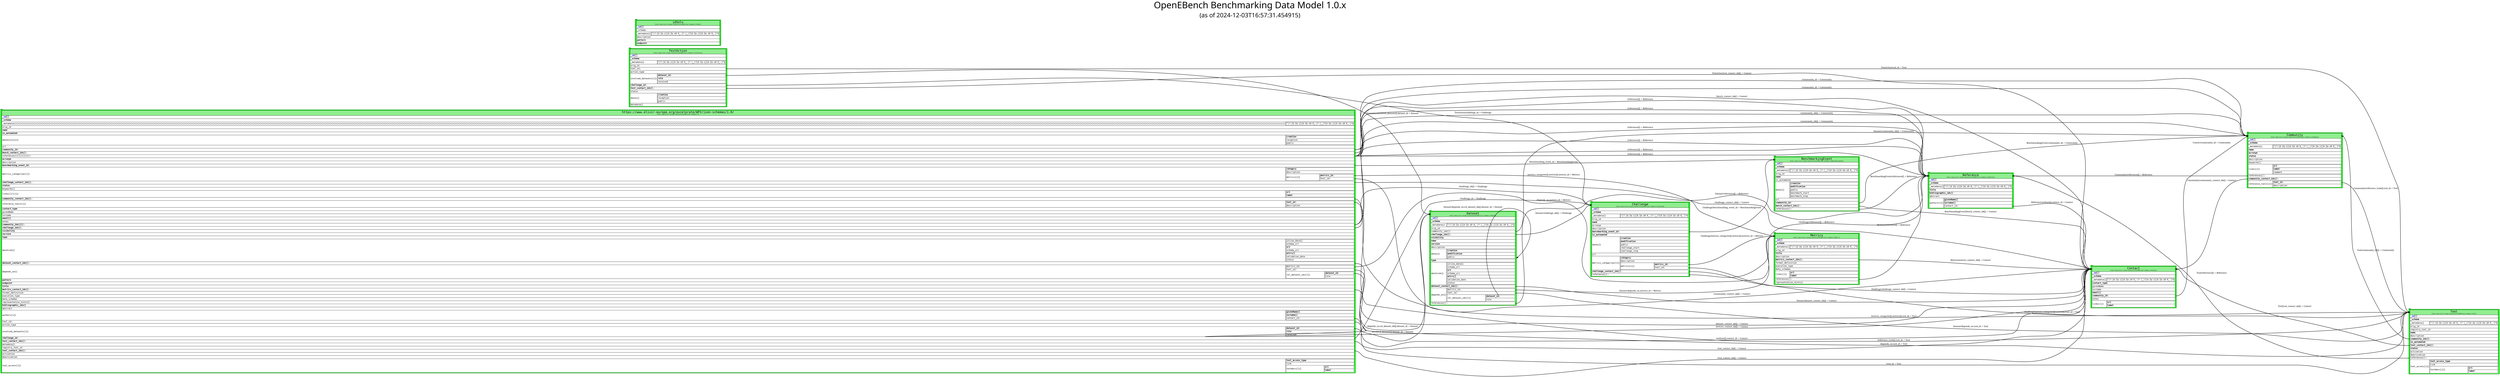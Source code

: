
digraph schemas {
	graph[ rankdir=LR, ranksep=2, fontsize=60, fontname="Sans-Serif", labelloc=t, label=< OpenEBench Benchmarking Data Model 1.0.x <br/> <font point-size="40">(as of 2024-12-03T16:57:31.454915)</font> >  ];
	node [shape=tab, style=filled, fillcolor="green"];
	edge [penwidth=2, fontname="Serif"];
	s0 [tooltip=<Bibliographic reference concept (ELIXIR-EXCELERATE WP2 Benchmarking schemas)> label=<

<FONT FACE="Monospace">
<TABLE BORDER="0" CELLBORDER="1" CELLSPACING="0" BGCOLOR="white">
	<TR>
		<TD COLSPAN="2" ALIGN="CENTER" PORT="schema" BGCOLOR="lightgreen"><FONT POINT-SIZE="20">Reference</FONT><BR/><FONT POINT-SIZE="8">https://www.elixir-europe.org/excelerate/WP2/json-schemas/1.0/Reference</FONT></TD>
	</TR>
	<TR>
		<TD ALIGN="LEFT" PORT="a6526f25fbdfbb2678bba3fbc087623f3edb7400" COLSPAN="2"><B><FONT COLOR="BLUE">_id</FONT></B>🔑</TD>

	</TR>
	<TR>
		<TD ALIGN="LEFT" PORT="897345305386c908195d73766146bf456c4afa73" COLSPAN="2"><B>_schema</B></TD>

	</TR>
	<TR>

		<TD ALIGN="LEFT" PORT="f9c3cd13a7594ae0b3e7c5f757c69c929cc7935d">_metadata{}</TD>
		<TD BORDER="0"><TABLE BORDER="0" CELLBORDER="1" CELLSPACING="0">
	<TR>
		<TD ALIGN="LEFT" PORT="3145037cf1c7a0f1e063153c1edcfff754bdd957" COLSPAN="2">^(?:[A-Za-z][A-Za-z0-9_-]*:|_)?[A-Za-z][A-Za-z0-9_-]*$</TD>
	</TR>
</TABLE></TD>

	</TR>
	<TR>
		<TD ALIGN="LEFT" PORT="3c6de1b7dd91465d437ef415f94f36afc1fbc8a8" COLSPAN="2"><B>title</B></TD>

	</TR>
	<TR>
		<TD ALIGN="LEFT" PORT="bc0e6cb7503293bbf803d489cf582132e8a9ddc3" COLSPAN="2"><B>bibliographic_ids[]</B></TD>

	</TR>
	<TR>
		<TD ALIGN="LEFT" PORT="ec3ec33367ae71405e35bd1b8b9135d59e173c1a" COLSPAN="2">abstract</TD>

	</TR>
	<TR>

		<TD ALIGN="LEFT" PORT="9ed5229656b1a6f69aa66ee2f158ee85f18884e3">authors[]{}</TD>
		<TD BORDER="0"><TABLE BORDER="0" CELLBORDER="1" CELLSPACING="0">
	<TR>
		<TD ALIGN="LEFT" PORT="410af507bcaa37336cebb3d6471574f204041420" COLSPAN="2"><B>givenName[]</B></TD>

	</TR>
	<TR>
		<TD ALIGN="LEFT" PORT="0ce93177060ab21b8a97bd23434271d02b577a2a" COLSPAN="2"><B>surname[]</B></TD>

	</TR>
	<TR>
		<TD ALIGN="LEFT" PORT="9635a50c62ca20e8728abc4160594dbd11298586" COLSPAN="2"><I>contact_id</I>⎇</TD>
	</TR>
</TABLE></TD>
	</TR>
</TABLE></FONT>
>];
	s1 [tooltip=<Dataset concept (ELIXIR-EXCELERATE WP2 Benchmarking schemas)> label=<

<FONT FACE="Monospace">
<TABLE BORDER="0" CELLBORDER="1" CELLSPACING="0" BGCOLOR="white">
	<TR>
		<TD COLSPAN="2" ALIGN="CENTER" PORT="schema" BGCOLOR="lightgreen"><FONT POINT-SIZE="20">Dataset</FONT><BR/><FONT POINT-SIZE="8">https://www.elixir-europe.org/excelerate/WP2/json-schemas/1.0/Dataset</FONT></TD>
	</TR>
	<TR>
		<TD ALIGN="LEFT" PORT="a6526f25fbdfbb2678bba3fbc087623f3edb7400" COLSPAN="2"><B><FONT COLOR="BLUE">_id</FONT></B>🔑</TD>

	</TR>
	<TR>
		<TD ALIGN="LEFT" PORT="897345305386c908195d73766146bf456c4afa73" COLSPAN="2"><B>_schema</B></TD>

	</TR>
	<TR>

		<TD ALIGN="LEFT" PORT="f9c3cd13a7594ae0b3e7c5f757c69c929cc7935d">_metadata{}</TD>
		<TD BORDER="0"><TABLE BORDER="0" CELLBORDER="1" CELLSPACING="0">
	<TR>
		<TD ALIGN="LEFT" PORT="3145037cf1c7a0f1e063153c1edcfff754bdd957" COLSPAN="2">^(?:[A-Za-z][A-Za-z0-9_-]*:|_)?[A-Za-z][A-Za-z0-9_-]*$</TD>
	</TR>
</TABLE></TD>

	</TR>
	<TR>
		<TD ALIGN="LEFT" PORT="30441c468f1d2488efd5ee127d43ef666d4d9bb0" COLSPAN="2">orig_id</TD>

	</TR>
	<TR>
		<TD ALIGN="LEFT" PORT="a000d7838c58386e5ce0aa9bd1ed6e31945af038" COLSPAN="2"><I>community_ids[]</I>⎇</TD>

	</TR>
	<TR>
		<TD ALIGN="LEFT" PORT="c71e19113ad60db1f60739e65eb2e50b33abbace" COLSPAN="2"><B><I>challenge_ids[]</I></B>⎇</TD>

	</TR>
	<TR>
		<TD ALIGN="LEFT" PORT="70ef4adb6243a8757f5ac77a5cae9a726f406b98" COLSPAN="2"><B>visibility</B></TD>

	</TR>
	<TR>
		<TD ALIGN="LEFT" PORT="6ae999552a0d2dca14d62e2bc8b764d377b1dd6c" COLSPAN="2"><B>name</B></TD>

	</TR>
	<TR>
		<TD ALIGN="LEFT" PORT="c692273deb2772da307ffe37041fef77bf4baa97" COLSPAN="2"><B>version</B></TD>

	</TR>
	<TR>
		<TD ALIGN="LEFT" PORT="cb329146a0dd0d566b0628744d67936558741ffa" COLSPAN="2">description</TD>

	</TR>
	<TR>

		<TD ALIGN="LEFT" PORT="c09a2565eb3e551d0b33b3f5111b7fd0b90263f4">dates{}</TD>
		<TD BORDER="0"><TABLE BORDER="0" CELLBORDER="1" CELLSPACING="0">
	<TR>
		<TD ALIGN="LEFT" PORT="9b2aac80fdd03e80812740a9017e10253aee4315" COLSPAN="2"><B>creation</B></TD>

	</TR>
	<TR>
		<TD ALIGN="LEFT" PORT="a273fcca90b9effb5bf6a680e3cc8fdd024e5b14" COLSPAN="2"><B>modification</B></TD>

	</TR>
	<TR>
		<TD ALIGN="LEFT" PORT="bf8ff3c4a7e587f7ff90b6421810365bf58a078f" COLSPAN="2">public</TD>
	</TR>
</TABLE></TD>

	</TR>
	<TR>
		<TD ALIGN="LEFT" PORT="d0a3e7f81a9885e99049d1cae0336d269d5e47a9" COLSPAN="2"><B>type</B></TD>

	</TR>
	<TR>

		<TD ALIGN="LEFT" PORT="2cb44ee1a4b3493ed71ae3b58f9e62d3c5c3cea6">datalink{}</TD>
		<TD BORDER="0"><TABLE BORDER="0" CELLBORDER="1" CELLSPACING="0">
	<TR>
		<TD ALIGN="LEFT" PORT="17d8fa01fd707251aa77a84c0e79193ff3fc48a8" COLSPAN="2">inline_data{}</TD>

	</TR>
	<TR>
		<TD ALIGN="LEFT" PORT="454d68ea19acc5bff74dd59d1b8a65cdf177bb0b" COLSPAN="2">schema_url</TD>

	</TR>
	<TR>
		<TD ALIGN="LEFT" PORT="d17799ce381bd89a46bd88c246e2b01bc386e117" COLSPAN="2"><B>uri</B></TD>

	</TR>
	<TR>
		<TD ALIGN="LEFT" PORT="f68906a67f9d91e0b94a9ccf62a3910c86bbf983" COLSPAN="2">schema_uri</TD>

	</TR>
	<TR>
		<TD ALIGN="LEFT" PORT="3dc0d86d737cc3d5e9c73927c66cac37749c8d6d" COLSPAN="2"><B>attrs[]</B></TD>

	</TR>
	<TR>
		<TD ALIGN="LEFT" PORT="a9ab224c9b1041ee051ef28913a91f237c495de1" COLSPAN="2">validation_date</TD>

	</TR>
	<TR>
		<TD ALIGN="LEFT" PORT="26e3506186b82989b3b2ff962d47671b045c0694" COLSPAN="2">status</TD>
	</TR>
</TABLE></TD>

	</TR>
	<TR>
		<TD ALIGN="LEFT" PORT="8b432edbbabc899fd0876bd36b7a73e9ec64a259" COLSPAN="2"><B><I>dataset_contact_ids[]</I></B>⎇</TD>

	</TR>
	<TR>

		<TD ALIGN="LEFT" PORT="0cb4f09a238f2a12115366c6de3f3a20d777cc6c">depends_on{}</TD>
		<TD BORDER="0"><TABLE BORDER="0" CELLBORDER="1" CELLSPACING="0">
	<TR>
		<TD ALIGN="LEFT" PORT="8a3e7ca7c2ed848734f80584b6ee62dc2b2bea55" COLSPAN="2"><I>metrics_id</I>⎇</TD>

	</TR>
	<TR>
		<TD ALIGN="LEFT" PORT="17e6cf4775729bf7dc0194921b0bb931400b2b28" COLSPAN="2"><I>tool_id</I>⎇</TD>

	</TR>
	<TR>

		<TD ALIGN="LEFT" PORT="4c0bb05a2c9a75e6e9c6cfe50118b7dc266a042c">rel_dataset_ids[]{}</TD>
		<TD BORDER="0"><TABLE BORDER="0" CELLBORDER="1" CELLSPACING="0">
	<TR>
		<TD ALIGN="LEFT" PORT="6cf5d36b3e1d9f63cfb89f7f2e63933d27ffbc21" COLSPAN="2"><B><I>dataset_id</I></B>⎇</TD>

	</TR>
	<TR>
		<TD ALIGN="LEFT" PORT="f259d888cf0cd2cae7d180777354c6e0399ae25b" COLSPAN="2">role</TD>
	</TR>
</TABLE></TD>
	</TR>
</TABLE></TD>

	</TR>
	<TR>
		<TD ALIGN="LEFT" PORT="c39a15eca335bf7d46851d0191f072729b2dc3ba" COLSPAN="2"><I>references[]</I>⎇</TD>
	</TR>
</TABLE></FONT>
>];
	s2 [tooltip=<Metrics concept (ELIXIR-EXCELERATE WP2 Benchmarking schemas)> label=<

<FONT FACE="Monospace">
<TABLE BORDER="0" CELLBORDER="1" CELLSPACING="0" BGCOLOR="white">
	<TR>
		<TD COLSPAN="2" ALIGN="CENTER" PORT="schema" BGCOLOR="lightgreen"><FONT POINT-SIZE="20">Metrics</FONT><BR/><FONT POINT-SIZE="8">https://www.elixir-europe.org/excelerate/WP2/json-schemas/1.0/Metrics</FONT></TD>
	</TR>
	<TR>
		<TD ALIGN="LEFT" PORT="a6526f25fbdfbb2678bba3fbc087623f3edb7400" COLSPAN="2"><B><FONT COLOR="BLUE">_id</FONT></B>🔑</TD>

	</TR>
	<TR>
		<TD ALIGN="LEFT" PORT="897345305386c908195d73766146bf456c4afa73" COLSPAN="2"><B>_schema</B></TD>

	</TR>
	<TR>

		<TD ALIGN="LEFT" PORT="f9c3cd13a7594ae0b3e7c5f757c69c929cc7935d">_metadata{}</TD>
		<TD BORDER="0"><TABLE BORDER="0" CELLBORDER="1" CELLSPACING="0">
	<TR>
		<TD ALIGN="LEFT" PORT="3145037cf1c7a0f1e063153c1edcfff754bdd957" COLSPAN="2">^(?:[A-Za-z][A-Za-z0-9_-]*:|_)?[A-Za-z][A-Za-z0-9_-]*$</TD>
	</TR>
</TABLE></TD>

	</TR>
	<TR>
		<TD ALIGN="LEFT" PORT="30441c468f1d2488efd5ee127d43ef666d4d9bb0" COLSPAN="2">orig_id</TD>

	</TR>
	<TR>
		<TD ALIGN="LEFT" PORT="3c6de1b7dd91465d437ef415f94f36afc1fbc8a8" COLSPAN="2"><B>title</B></TD>

	</TR>
	<TR>
		<TD ALIGN="LEFT" PORT="cb329146a0dd0d566b0628744d67936558741ffa" COLSPAN="2">description</TD>

	</TR>
	<TR>
		<TD ALIGN="LEFT" PORT="fdc4dabd062fc123464af2b8a1cb25aef1b341e2" COLSPAN="2"><B><I>metrics_contact_ids[]</I></B>⎇</TD>

	</TR>
	<TR>
		<TD ALIGN="LEFT" PORT="14bcc98c6a93ea880229b6c152855b8054de2301" COLSPAN="2">formal_definition</TD>

	</TR>
	<TR>
		<TD ALIGN="LEFT" PORT="9b2f75435ad18ec644b766411951bce8a734ee00" COLSPAN="2">execution_type</TD>

	</TR>
	<TR>
		<TD ALIGN="LEFT" PORT="5ee99406c06fcf0cadcf08c327a34be6cc24e53b" COLSPAN="2">data_schemas</TD>

	</TR>
	<TR>

		<TD ALIGN="LEFT" PORT="76e907d22e6b4cd156a7680ff8dc2c10ed546ec0">links[]{}</TD>
		<TD BORDER="0"><TABLE BORDER="0" CELLBORDER="1" CELLSPACING="0">
	<TR>
		<TD ALIGN="LEFT" PORT="14a00c6ca3af63c1956875e601d78b382b865b4b" COLSPAN="2"><B>uri</B></TD>

	</TR>
	<TR>
		<TD ALIGN="LEFT" PORT="28a92bc708df9017bf774eeafecf6829f78e0509" COLSPAN="2"><B>label</B></TD>
	</TR>
</TABLE></TD>

	</TR>
	<TR>
		<TD ALIGN="LEFT" PORT="c39a15eca335bf7d46851d0191f072729b2dc3ba" COLSPAN="2"><I>references[]</I>⎇</TD>

	</TR>
	<TR>
		<TD ALIGN="LEFT" PORT="55d1bf45c8de9ee16f3a3199935c017c6781f420" COLSPAN="2">representation_hints{}</TD>
	</TR>
</TABLE></FONT>
>];
	s3 [tooltip=<Test Action concept (ELIXIR-EXCELERATE WP2 Benchmarking schemas)> label=<

<FONT FACE="Monospace">
<TABLE BORDER="0" CELLBORDER="1" CELLSPACING="0" BGCOLOR="white">
	<TR>
		<TD COLSPAN="2" ALIGN="CENTER" PORT="schema" BGCOLOR="lightgreen"><FONT POINT-SIZE="20">TestAction</FONT><BR/><FONT POINT-SIZE="8">https://www.elixir-europe.org/excelerate/WP2/json-schemas/1.0/TestAction</FONT></TD>
	</TR>
	<TR>
		<TD ALIGN="LEFT" PORT="a6526f25fbdfbb2678bba3fbc087623f3edb7400" COLSPAN="2"><B><FONT COLOR="BLUE">_id</FONT></B>🔑</TD>

	</TR>
	<TR>
		<TD ALIGN="LEFT" PORT="897345305386c908195d73766146bf456c4afa73" COLSPAN="2"><B>_schema</B></TD>

	</TR>
	<TR>

		<TD ALIGN="LEFT" PORT="f9c3cd13a7594ae0b3e7c5f757c69c929cc7935d">_metadata{}</TD>
		<TD BORDER="0"><TABLE BORDER="0" CELLBORDER="1" CELLSPACING="0">
	<TR>
		<TD ALIGN="LEFT" PORT="3145037cf1c7a0f1e063153c1edcfff754bdd957" COLSPAN="2">^(?:[A-Za-z][A-Za-z0-9_-]*:|_)?[A-Za-z][A-Za-z0-9_-]*$</TD>
	</TR>
</TABLE></TD>

	</TR>
	<TR>
		<TD ALIGN="LEFT" PORT="30441c468f1d2488efd5ee127d43ef666d4d9bb0" COLSPAN="2">orig_id</TD>

	</TR>
	<TR>
		<TD ALIGN="LEFT" PORT="3bf5b1016a384916073184f99b79e30358e17b70" COLSPAN="2"><I>tool_id</I>⎇</TD>

	</TR>
	<TR>
		<TD ALIGN="LEFT" PORT="11db75ea5697b4c806aedc073928a98e8dff594c" COLSPAN="2">action_type</TD>

	</TR>
	<TR>

		<TD ALIGN="LEFT" PORT="40ae789c4550f9b85e680d7427d955c7b07a2640">involved_datasets[]{}</TD>
		<TD BORDER="0"><TABLE BORDER="0" CELLBORDER="1" CELLSPACING="0">
	<TR>
		<TD ALIGN="LEFT" PORT="f4efc1aa77f68666528083fa796defcaad240e80" COLSPAN="2"><B><I>dataset_id</I></B>⎇</TD>

	</TR>
	<TR>
		<TD ALIGN="LEFT" PORT="a99108dd53cbbd93ea1483bd71065daa763ad3f7" COLSPAN="2"><B>role</B></TD>

	</TR>
	<TR>
		<TD ALIGN="LEFT" PORT="857de86cfac68053cf270ccea1c444bf5a21ab25" COLSPAN="2">received</TD>
	</TR>
</TABLE></TD>

	</TR>
	<TR>
		<TD ALIGN="LEFT" PORT="5f31455ad09ea6a836a06871b7ac59e8ea30cacd" COLSPAN="2"><B><I>challenge_id</I></B>⎇</TD>

	</TR>
	<TR>
		<TD ALIGN="LEFT" PORT="d92969e34debec47c6d4cf68a9207a242e093722" COLSPAN="2"><B><I>test_contact_ids[]</I></B>⎇</TD>

	</TR>
	<TR>
		<TD ALIGN="LEFT" PORT="48a3661d846478fa991a825ebd10b78671444b5b" COLSPAN="2">status</TD>

	</TR>
	<TR>

		<TD ALIGN="LEFT" PORT="c09a2565eb3e551d0b33b3f5111b7fd0b90263f4">dates{}</TD>
		<TD BORDER="0"><TABLE BORDER="0" CELLBORDER="1" CELLSPACING="0">
	<TR>
		<TD ALIGN="LEFT" PORT="9b2aac80fdd03e80812740a9017e10253aee4315" COLSPAN="2"><B>creation</B></TD>

	</TR>
	<TR>
		<TD ALIGN="LEFT" PORT="c8b123804aae89106ea2b3cf07b4d60135ca74d3" COLSPAN="2">reception</TD>

	</TR>
	<TR>
		<TD ALIGN="LEFT" PORT="bf8ff3c4a7e587f7ff90b6421810365bf58a078f" COLSPAN="2">public</TD>
	</TR>
</TABLE></TD>

	</TR>
	<TR>
		<TD ALIGN="LEFT" PORT="4c24b2612e94e2ae622e54397663f2b7bf0a2e17" COLSPAN="2">metadata{}</TD>
	</TR>
</TABLE></FONT>
>];
	s4 [tooltip=<Tool concept (ELIXIR-EXCELERATE WP2 Benchmarking schemas)> label=<

<FONT FACE="Monospace">
<TABLE BORDER="0" CELLBORDER="1" CELLSPACING="0" BGCOLOR="white">
	<TR>
		<TD COLSPAN="2" ALIGN="CENTER" PORT="schema" BGCOLOR="lightgreen"><FONT POINT-SIZE="20">Tool</FONT><BR/><FONT POINT-SIZE="8">https://www.elixir-europe.org/excelerate/WP2/json-schemas/1.0/Tool</FONT></TD>
	</TR>
	<TR>
		<TD ALIGN="LEFT" PORT="a6526f25fbdfbb2678bba3fbc087623f3edb7400" COLSPAN="2"><B><FONT COLOR="BLUE">_id</FONT></B>🔑</TD>

	</TR>
	<TR>
		<TD ALIGN="LEFT" PORT="897345305386c908195d73766146bf456c4afa73" COLSPAN="2"><B>_schema</B></TD>

	</TR>
	<TR>

		<TD ALIGN="LEFT" PORT="f9c3cd13a7594ae0b3e7c5f757c69c929cc7935d">_metadata{}</TD>
		<TD BORDER="0"><TABLE BORDER="0" CELLBORDER="1" CELLSPACING="0">
	<TR>
		<TD ALIGN="LEFT" PORT="3145037cf1c7a0f1e063153c1edcfff754bdd957" COLSPAN="2">^(?:[A-Za-z][A-Za-z0-9_-]*:|_)?[A-Za-z][A-Za-z0-9_-]*$</TD>
	</TR>
</TABLE></TD>

	</TR>
	<TR>
		<TD ALIGN="LEFT" PORT="30441c468f1d2488efd5ee127d43ef666d4d9bb0" COLSPAN="2">orig_id</TD>

	</TR>
	<TR>
		<TD ALIGN="LEFT" PORT="802f9f2cf80dec7c8a7d7d2299a674888849a2c0" COLSPAN="2">registry_tool_id</TD>

	</TR>
	<TR>
		<TD ALIGN="LEFT" PORT="6ae999552a0d2dca14d62e2bc8b764d377b1dd6c" COLSPAN="2"><B>name</B></TD>

	</TR>
	<TR>
		<TD ALIGN="LEFT" PORT="cb329146a0dd0d566b0628744d67936558741ffa" COLSPAN="2">description</TD>

	</TR>
	<TR>
		<TD ALIGN="LEFT" PORT="a000d7838c58386e5ce0aa9bd1ed6e31945af038" COLSPAN="2"><B><I>community_ids[]</I></B>⎇</TD>

	</TR>
	<TR>
		<TD ALIGN="LEFT" PORT="5c61576919673ef2a5627e0a791a093d46ccc868" COLSPAN="2"><B>is_automated</B></TD>

	</TR>
	<TR>
		<TD ALIGN="LEFT" PORT="3185f78d03b48ce4999d6e2871efc649d82630ab" COLSPAN="2"><B><I>tool_contact_ids[]</I></B>⎇</TD>

	</TR>
	<TR>
		<TD ALIGN="LEFT" PORT="48a3661d846478fa991a825ebd10b78671444b5b" COLSPAN="2"><B>status</B></TD>

	</TR>
	<TR>
		<TD ALIGN="LEFT" PORT="6d183114493d1d4647e348df3e7c7aa0d05fa9db" COLSPAN="2">activation</TD>

	</TR>
	<TR>
		<TD ALIGN="LEFT" PORT="9ef4eb1e8a3ad2a645710bc45ad1d5b87d71d693" COLSPAN="2">deactivation</TD>

	</TR>
	<TR>
		<TD ALIGN="LEFT" PORT="c39a15eca335bf7d46851d0191f072729b2dc3ba" COLSPAN="2"><I>references[]</I>⎇</TD>

	</TR>
	<TR>

		<TD ALIGN="LEFT" PORT="e8d857268722de107b6ce542594561fe36ae346b">tool_access[]{}</TD>
		<TD BORDER="0"><TABLE BORDER="0" CELLBORDER="1" CELLSPACING="0">
	<TR>
		<TD ALIGN="LEFT" PORT="aee159f9553f533021d5fdaae9e397020e73bd1e" COLSPAN="2"><B>tool_access_type</B></TD>

	</TR>
	<TR>
		<TD ALIGN="LEFT" PORT="895a2ca9e60b90998e931f71cd0126ec9ee0015a" COLSPAN="2">link</TD>

	</TR>
	<TR>

		<TD ALIGN="LEFT" PORT="8671fc88acb32db4c0dee665a0eca72523ed10e2">techdocs[]{}</TD>
		<TD BORDER="0"><TABLE BORDER="0" CELLBORDER="1" CELLSPACING="0">
	<TR>
		<TD ALIGN="LEFT" PORT="bed52b4251fc52d5c91df077858205f13acce395" COLSPAN="2"><B>uri</B></TD>

	</TR>
	<TR>
		<TD ALIGN="LEFT" PORT="bb1dfbe911a8bb3e546d41b5be90ec6b8ca5d82c" COLSPAN="2"><B>label</B></TD>
	</TR>
</TABLE></TD>
	</TR>
</TABLE></TD>
	</TR>
</TABLE></FONT>
>];
	s5 [tooltip=<Community concept (ELIXIR-EXCELERATE WP2 Benchmarking schemas)> label=<

<FONT FACE="Monospace">
<TABLE BORDER="0" CELLBORDER="1" CELLSPACING="0" BGCOLOR="white">
	<TR>
		<TD COLSPAN="2" ALIGN="CENTER" PORT="schema" BGCOLOR="lightgreen"><FONT POINT-SIZE="20">Community</FONT><BR/><FONT POINT-SIZE="8">https://www.elixir-europe.org/excelerate/WP2/json-schemas/1.0/Community</FONT></TD>
	</TR>
	<TR>
		<TD ALIGN="LEFT" PORT="a6526f25fbdfbb2678bba3fbc087623f3edb7400" COLSPAN="2"><B><FONT COLOR="BLUE">_id</FONT></B>🔑</TD>

	</TR>
	<TR>
		<TD ALIGN="LEFT" PORT="897345305386c908195d73766146bf456c4afa73" COLSPAN="2"><B>_schema</B></TD>

	</TR>
	<TR>

		<TD ALIGN="LEFT" PORT="f9c3cd13a7594ae0b3e7c5f757c69c929cc7935d">_metadata{}</TD>
		<TD BORDER="0"><TABLE BORDER="0" CELLBORDER="1" CELLSPACING="0">
	<TR>
		<TD ALIGN="LEFT" PORT="3145037cf1c7a0f1e063153c1edcfff754bdd957" COLSPAN="2">^(?:[A-Za-z][A-Za-z0-9_-]*:|_)?[A-Za-z][A-Za-z0-9_-]*$</TD>
	</TR>
</TABLE></TD>

	</TR>
	<TR>
		<TD ALIGN="LEFT" PORT="6ae999552a0d2dca14d62e2bc8b764d377b1dd6c" COLSPAN="2"><B>name</B></TD>

	</TR>
	<TR>
		<TD ALIGN="LEFT" PORT="18b1ec962b2619762af0ec0fed21b2a539c0a2ad" COLSPAN="2"><B>acronym</B></TD>

	</TR>
	<TR>
		<TD ALIGN="LEFT" PORT="48a3661d846478fa991a825ebd10b78671444b5b" COLSPAN="2"><B>status</B></TD>

	</TR>
	<TR>
		<TD ALIGN="LEFT" PORT="cb329146a0dd0d566b0628744d67936558741ffa" COLSPAN="2">description</TD>

	</TR>
	<TR>
		<TD ALIGN="LEFT" PORT="e7a192d252351f64694d9a66ffeda6a1ed5d8869" COLSPAN="2">keywords[]</TD>

	</TR>
	<TR>

		<TD ALIGN="LEFT" PORT="76e907d22e6b4cd156a7680ff8dc2c10ed546ec0">links[]{}</TD>
		<TD BORDER="0"><TABLE BORDER="0" CELLBORDER="1" CELLSPACING="0">
	<TR>
		<TD ALIGN="LEFT" PORT="14a00c6ca3af63c1956875e601d78b382b865b4b" COLSPAN="2"><B>uri</B></TD>

	</TR>
	<TR>
		<TD ALIGN="LEFT" PORT="28a92bc708df9017bf774eeafecf6829f78e0509" COLSPAN="2"><B>label</B></TD>

	</TR>
	<TR>
		<TD ALIGN="LEFT" PORT="3fbe026d736e62987cbc9300bfcfe3af67ed0fa9" COLSPAN="2">comment</TD>
	</TR>
</TABLE></TD>

	</TR>
	<TR>
		<TD ALIGN="LEFT" PORT="c39a15eca335bf7d46851d0191f072729b2dc3ba" COLSPAN="2"><I>references[]</I>⎇</TD>

	</TR>
	<TR>
		<TD ALIGN="LEFT" PORT="82e1f1f38a95723175f781e2e388d68de536caa8" COLSPAN="2"><B><I>community_contact_ids[]</I></B>⎇</TD>

	</TR>
	<TR>

		<TD ALIGN="LEFT" PORT="967540a250ee3d44e8f2b71630e6e357cc8d4721">reference_tools[]{}</TD>
		<TD BORDER="0"><TABLE BORDER="0" CELLBORDER="1" CELLSPACING="0">
	<TR>
		<TD ALIGN="LEFT" PORT="7fb8e6aa319208c147f18cccfa71c0fce40b895f" COLSPAN="2"><B><I>tool_id</I></B>⎇</TD>

	</TR>
	<TR>
		<TD ALIGN="LEFT" PORT="7820dd16bc30a14050bafc0d10b3a255cd132e87" COLSPAN="2">description</TD>
	</TR>
</TABLE></TD>
	</TR>
</TABLE></FONT>
>];
	s6 [tooltip=<Contact concept (ELIXIR-EXCELERATE WP2 Benchmarking schemas)> label=<

<FONT FACE="Monospace">
<TABLE BORDER="0" CELLBORDER="1" CELLSPACING="0" BGCOLOR="white">
	<TR>
		<TD COLSPAN="2" ALIGN="CENTER" PORT="schema" BGCOLOR="lightgreen"><FONT POINT-SIZE="20">Contact</FONT><BR/><FONT POINT-SIZE="8">https://www.elixir-europe.org/excelerate/WP2/json-schemas/1.0/Contact</FONT></TD>
	</TR>
	<TR>
		<TD ALIGN="LEFT" PORT="a6526f25fbdfbb2678bba3fbc087623f3edb7400" COLSPAN="2"><B><FONT COLOR="BLUE">_id</FONT></B>🔑</TD>

	</TR>
	<TR>
		<TD ALIGN="LEFT" PORT="897345305386c908195d73766146bf456c4afa73" COLSPAN="2"><B>_schema</B></TD>

	</TR>
	<TR>

		<TD ALIGN="LEFT" PORT="f9c3cd13a7594ae0b3e7c5f757c69c929cc7935d">_metadata{}</TD>
		<TD BORDER="0"><TABLE BORDER="0" CELLBORDER="1" CELLSPACING="0">
	<TR>
		<TD ALIGN="LEFT" PORT="3145037cf1c7a0f1e063153c1edcfff754bdd957" COLSPAN="2">^(?:[A-Za-z][A-Za-z0-9_-]*:|_)?[A-Za-z][A-Za-z0-9_-]*$</TD>
	</TR>
</TABLE></TD>

	</TR>
	<TR>
		<TD ALIGN="LEFT" PORT="5fd8dc11e0ec4b57364aaa0a6c40d5a26322baf8" COLSPAN="2"><B>contact_type</B></TD>

	</TR>
	<TR>
		<TD ALIGN="LEFT" PORT="527029febeff65eb5aa60dab1eb1d2cc6fc2beb9" COLSPAN="2">givenName</TD>

	</TR>
	<TR>
		<TD ALIGN="LEFT" PORT="81854c97713138b21edcb12d27c81e7aa99d57b2" COLSPAN="2">surname</TD>

	</TR>
	<TR>
		<TD ALIGN="LEFT" PORT="0b15bf6fa1e5bdabc9fde97a14bee63a5d5e62f6" COLSPAN="2"><B>email[]</B></TD>

	</TR>
	<TR>
		<TD ALIGN="LEFT" PORT="cae794115a383328e8923de41938846f4279e1cc" COLSPAN="2"><B><I>community_id</I></B>⎇</TD>

	</TR>
	<TR>
		<TD ALIGN="LEFT" PORT="3add7b9612102f2a7dbe4ed4fe886e07e847c24d" COLSPAN="2">notes</TD>

	</TR>
	<TR>

		<TD ALIGN="LEFT" PORT="76e907d22e6b4cd156a7680ff8dc2c10ed546ec0">links[]{}</TD>
		<TD BORDER="0"><TABLE BORDER="0" CELLBORDER="1" CELLSPACING="0">
	<TR>
		<TD ALIGN="LEFT" PORT="14a00c6ca3af63c1956875e601d78b382b865b4b" COLSPAN="2"><B>uri</B></TD>

	</TR>
	<TR>
		<TD ALIGN="LEFT" PORT="28a92bc708df9017bf774eeafecf6829f78e0509" COLSPAN="2"><B>label</B></TD>
	</TR>
</TABLE></TD>
	</TR>
</TABLE></FONT>
>];
	s7 [tooltip=<Challenge concept (ELIXIR-EXCELERATE WP2 Benchmarking schemas)> label=<

<FONT FACE="Monospace">
<TABLE BORDER="0" CELLBORDER="1" CELLSPACING="0" BGCOLOR="white">
	<TR>
		<TD COLSPAN="2" ALIGN="CENTER" PORT="schema" BGCOLOR="lightgreen"><FONT POINT-SIZE="20">Challenge</FONT><BR/><FONT POINT-SIZE="8">https://www.elixir-europe.org/excelerate/WP2/json-schemas/1.0/Challenge</FONT></TD>
	</TR>
	<TR>
		<TD ALIGN="LEFT" PORT="a6526f25fbdfbb2678bba3fbc087623f3edb7400" COLSPAN="2"><B><FONT COLOR="BLUE">_id</FONT></B>🔑</TD>

	</TR>
	<TR>
		<TD ALIGN="LEFT" PORT="897345305386c908195d73766146bf456c4afa73" COLSPAN="2"><B>_schema</B></TD>

	</TR>
	<TR>

		<TD ALIGN="LEFT" PORT="f9c3cd13a7594ae0b3e7c5f757c69c929cc7935d">_metadata{}</TD>
		<TD BORDER="0"><TABLE BORDER="0" CELLBORDER="1" CELLSPACING="0">
	<TR>
		<TD ALIGN="LEFT" PORT="3145037cf1c7a0f1e063153c1edcfff754bdd957" COLSPAN="2">^(?:[A-Za-z][A-Za-z0-9_-]*:|_)?[A-Za-z][A-Za-z0-9_-]*$</TD>
	</TR>
</TABLE></TD>

	</TR>
	<TR>
		<TD ALIGN="LEFT" PORT="30441c468f1d2488efd5ee127d43ef666d4d9bb0" COLSPAN="2">orig_id</TD>

	</TR>
	<TR>
		<TD ALIGN="LEFT" PORT="6ae999552a0d2dca14d62e2bc8b764d377b1dd6c" COLSPAN="2"><B>name</B></TD>

	</TR>
	<TR>
		<TD ALIGN="LEFT" PORT="18b1ec962b2619762af0ec0fed21b2a539c0a2ad" COLSPAN="2">acronym</TD>

	</TR>
	<TR>
		<TD ALIGN="LEFT" PORT="cb329146a0dd0d566b0628744d67936558741ffa" COLSPAN="2">description</TD>

	</TR>
	<TR>
		<TD ALIGN="LEFT" PORT="dc1123c31cff7870d735084397d1fd206cb0b4d8" COLSPAN="2"><B><I>benchmarking_event_id</I></B>⎇</TD>

	</TR>
	<TR>
		<TD ALIGN="LEFT" PORT="5c61576919673ef2a5627e0a791a093d46ccc868" COLSPAN="2"><B>is_automated</B></TD>

	</TR>
	<TR>

		<TD ALIGN="LEFT" PORT="c09a2565eb3e551d0b33b3f5111b7fd0b90263f4">dates{}</TD>
		<TD BORDER="0"><TABLE BORDER="0" CELLBORDER="1" CELLSPACING="0">
	<TR>
		<TD ALIGN="LEFT" PORT="9b2aac80fdd03e80812740a9017e10253aee4315" COLSPAN="2"><B>creation</B></TD>

	</TR>
	<TR>
		<TD ALIGN="LEFT" PORT="a273fcca90b9effb5bf6a680e3cc8fdd024e5b14" COLSPAN="2"><B>modification</B></TD>

	</TR>
	<TR>
		<TD ALIGN="LEFT" PORT="bf8ff3c4a7e587f7ff90b6421810365bf58a078f" COLSPAN="2">public</TD>

	</TR>
	<TR>
		<TD ALIGN="LEFT" PORT="69fd642c95ac4342bfbcbb67d99f1db99ea5453b" COLSPAN="2">challenge_start</TD>

	</TR>
	<TR>
		<TD ALIGN="LEFT" PORT="4d1bd588f2256adc0e8892a08ebf876d071aabb6" COLSPAN="2">challenge_stop</TD>
	</TR>
</TABLE></TD>

	</TR>
	<TR>
		<TD ALIGN="LEFT" PORT="81736358b1645103ae83247b10c5f82af641ddfc" COLSPAN="2">url</TD>

	</TR>
	<TR>

		<TD ALIGN="LEFT" PORT="f9587cccacee2ddbc9c34ec9e5bf5ba5cdcbc7e1">metrics_categories[]{}</TD>
		<TD BORDER="0"><TABLE BORDER="0" CELLBORDER="1" CELLSPACING="0">
	<TR>
		<TD ALIGN="LEFT" PORT="ffd293af49e630776a2ffa043a6aabf7fd6f0c20" COLSPAN="2"><B>category</B></TD>

	</TR>
	<TR>
		<TD ALIGN="LEFT" PORT="d634bb0aca79b6e403dcf3febcc6ab6bc745e77e" COLSPAN="2">description</TD>

	</TR>
	<TR>

		<TD ALIGN="LEFT" PORT="a9454e6d7857f8c51f1be5f5b9c85df06382e801">metrics[]{}</TD>
		<TD BORDER="0"><TABLE BORDER="0" CELLBORDER="1" CELLSPACING="0">
	<TR>
		<TD ALIGN="LEFT" PORT="299a1c8f68372ddbdf7fd6771a6cf17462a2d216" COLSPAN="2"><B><I>metrics_id</I></B>⎇</TD>

	</TR>
	<TR>
		<TD ALIGN="LEFT" PORT="859f89ce6eef8a513ee2b567c9201e5e0a9272e1" COLSPAN="2"><I>tool_id</I>⎇</TD>
	</TR>
</TABLE></TD>
	</TR>
</TABLE></TD>

	</TR>
	<TR>
		<TD ALIGN="LEFT" PORT="b2b98dccf2ef52a52282130b38d891a9ae046965" COLSPAN="2"><B><I>challenge_contact_ids[]</I></B>⎇</TD>

	</TR>
	<TR>
		<TD ALIGN="LEFT" PORT="c39a15eca335bf7d46851d0191f072729b2dc3ba" COLSPAN="2"><I>references[]</I>⎇</TD>
	</TR>
</TABLE></FONT>
>];
	s8 [tooltip=<ELIXIR-EXCELERATE WP2 Benchmarking schemas> label=<

<FONT FACE="Monospace">
<TABLE BORDER="0" CELLBORDER="1" CELLSPACING="0" BGCOLOR="white">
	<TR>
		<TD COLSPAN="2" ALIGN="CENTER" PORT="schema" BGCOLOR="lightgreen"><FONT POINT-SIZE="20">https://www.elixir-europe.org/excelerate/WP2/json-schemas/1.0/</FONT><BR/><FONT POINT-SIZE="8">https://www.elixir-europe.org/excelerate/WP2/json-schemas/1.0/</FONT></TD>
	</TR>
	<TR>
		<TD ALIGN="LEFT" PORT="a6526f25fbdfbb2678bba3fbc087623f3edb7400" COLSPAN="2"><B><FONT COLOR="BLUE">_id</FONT></B>🔑</TD>

	</TR>
	<TR>
		<TD ALIGN="LEFT" PORT="897345305386c908195d73766146bf456c4afa73" COLSPAN="2"><B>_schema</B></TD>

	</TR>
	<TR>

		<TD ALIGN="LEFT" PORT="f9c3cd13a7594ae0b3e7c5f757c69c929cc7935d">_metadata{}{}{}{}{}{}{}{}{}{}{}{}{}{}{}{}{}{}{}{}{}{}{}{}{}{}{}{}{}{}{}{}{}{}{}{}{}{}{}{}{}{}{}{}{}{}{}{}{}{}{}{}{}{}{}{}{}{}{}{}{}{}{}{}{}{}{}{}{}{}{}{}{}{}{}{}{}{}{}{}{}{}{}{}{}{}{}{}{}{}{}{}{}{}{}{}{}{}{}{}{}{}{}{}{}{}{}{}{}{}{}{}{}{}{}{}{}{}{}{}{}{}{}{}{}{}{}{}{}{}{}{}{}{}{}{}{}{}{}{}{}{}{}{}{}{}{}{}{}{}{}{}{}{}{}{}{}{}{}{}{}{}{}{}{}{}{}{}{}{}{}{}{}{}{}{}{}{}{}{}{}{}{}{}{}{}{}{}{}{}{}{}{}{}{}{}{}{}{}{}{}{}{}{}{}{}{}{}{}{}{}{}{}{}{}{}{}{}{}{}{}{}{}{}{}{}{}{}{}{}{}{}{}{}{}{}{}{}{}{}{}{}{}{}{}{}{}{}{}{}{}{}{}{}{}{}{}{}{}{}{}{}{}{}{}{}{}{}{}{}{}{}{}{}{}{}{}{}{}{}{}{}{}{}{}{}{}{}{}{}{}{}{}{}{}{}{}{}{}{}{}{}{}{}{}{}{}{}{}{}{}{}{}{}{}{}{}{}{}{}{}{}{}{}{}{}{}{}{}{}{}{}{}{}{}{}{}{}{}{}{}{}{}{}{}{}{}{}{}{}{}{}{}{}{}{}{}{}{}{}{}{}{}{}{}{}{}{}{}{}{}{}{}{}{}{}{}{}{}{}{}{}{}{}{}{}{}{}{}{}{}{}{}{}{}{}{}{}{}{}{}{}{}{}{}{}{}{}{}{}{}{}{}{}{}{}{}{}{}{}{}{}{}{}{}{}{}{}{}{}{}{}{}{}{}{}{}{}{}{}{}{}{}{}{}{}{}{}{}{}{}{}{}{}{}{}{}{}{}{}{}{}{}{}{}{}{}{}{}{}{}{}{}{}{}{}{}{}{}{}{}{}{}{}{}{}{}{}{}{}{}{}{}{}{}{}{}{}{}{}{}{}{}{}{}{}{}{}{}{}{}{}</TD>
		<TD BORDER="0"><TABLE BORDER="0" CELLBORDER="1" CELLSPACING="0">
	<TR>
		<TD ALIGN="LEFT" PORT="3145037cf1c7a0f1e063153c1edcfff754bdd957" COLSPAN="2">^(?:[A-Za-z][A-Za-z0-9_-]*:|_)?[A-Za-z][A-Za-z0-9_-]*$</TD>
	</TR>
</TABLE></TD>

	</TR>
	<TR>
		<TD ALIGN="LEFT" PORT="30441c468f1d2488efd5ee127d43ef666d4d9bb0" COLSPAN="2">orig_id</TD>

	</TR>
	<TR>
		<TD ALIGN="LEFT" PORT="6ae999552a0d2dca14d62e2bc8b764d377b1dd6c" COLSPAN="2"><B>name</B></TD>

	</TR>
	<TR>
		<TD ALIGN="LEFT" PORT="5c61576919673ef2a5627e0a791a093d46ccc868" COLSPAN="2"><B>is_automated</B></TD>

	</TR>
	<TR>

		<TD ALIGN="LEFT" PORT="c09a2565eb3e551d0b33b3f5111b7fd0b90263f4">dates{}{}{}{}</TD>
		<TD BORDER="0"><TABLE BORDER="0" CELLBORDER="1" CELLSPACING="0">
	<TR>
		<TD ALIGN="LEFT" PORT="9b2aac80fdd03e80812740a9017e10253aee4315" COLSPAN="2"><B>creation</B></TD>

	</TR>
	<TR>
		<TD ALIGN="LEFT" PORT="c8b123804aae89106ea2b3cf07b4d60135ca74d3" COLSPAN="2">reception</TD>

	</TR>
	<TR>
		<TD ALIGN="LEFT" PORT="bf8ff3c4a7e587f7ff90b6421810365bf58a078f" COLSPAN="2">public</TD>
	</TR>
</TABLE></TD>

	</TR>
	<TR>
		<TD ALIGN="LEFT" PORT="81736358b1645103ae83247b10c5f82af641ddfc" COLSPAN="2">url</TD>

	</TR>
	<TR>
		<TD ALIGN="LEFT" PORT="cae794115a383328e8923de41938846f4279e1cc" COLSPAN="2"><B><I>community_id</I></B>⎇</TD>

	</TR>
	<TR>
		<TD ALIGN="LEFT" PORT="0655626703bafeed898fc0f98c5ffa8aa4150469" COLSPAN="2"><B><I>bench_contact_ids[]</I></B>⎇</TD>

	</TR>
	<TR>
		<TD ALIGN="LEFT" PORT="c39a15eca335bf7d46851d0191f072729b2dc3ba" COLSPAN="2"><I>references[][][][][][]</I>⎇</TD>

	</TR>
	<TR>
		<TD ALIGN="LEFT" PORT="18b1ec962b2619762af0ec0fed21b2a539c0a2ad" COLSPAN="2"><B>acronym</B></TD>

	</TR>
	<TR>
		<TD ALIGN="LEFT" PORT="cb329146a0dd0d566b0628744d67936558741ffa" COLSPAN="2">description</TD>

	</TR>
	<TR>
		<TD ALIGN="LEFT" PORT="dc1123c31cff7870d735084397d1fd206cb0b4d8" COLSPAN="2"><B><I>benchmarking_event_id</I></B>⎇</TD>

	</TR>
	<TR>

		<TD ALIGN="LEFT" PORT="f9587cccacee2ddbc9c34ec9e5bf5ba5cdcbc7e1">metrics_categories[]{}</TD>
		<TD BORDER="0"><TABLE BORDER="0" CELLBORDER="1" CELLSPACING="0">
	<TR>
		<TD ALIGN="LEFT" PORT="ffd293af49e630776a2ffa043a6aabf7fd6f0c20" COLSPAN="2"><B>category</B></TD>

	</TR>
	<TR>
		<TD ALIGN="LEFT" PORT="d634bb0aca79b6e403dcf3febcc6ab6bc745e77e" COLSPAN="2">description</TD>

	</TR>
	<TR>

		<TD ALIGN="LEFT" PORT="a9454e6d7857f8c51f1be5f5b9c85df06382e801">metrics[]{}</TD>
		<TD BORDER="0"><TABLE BORDER="0" CELLBORDER="1" CELLSPACING="0">
	<TR>
		<TD ALIGN="LEFT" PORT="299a1c8f68372ddbdf7fd6771a6cf17462a2d216" COLSPAN="2"><B><I>metrics_id</I></B>⎇</TD>

	</TR>
	<TR>
		<TD ALIGN="LEFT" PORT="859f89ce6eef8a513ee2b567c9201e5e0a9272e1" COLSPAN="2"><I>tool_id</I>⎇</TD>
	</TR>
</TABLE></TD>
	</TR>
</TABLE></TD>

	</TR>
	<TR>
		<TD ALIGN="LEFT" PORT="b2b98dccf2ef52a52282130b38d891a9ae046965" COLSPAN="2"><B><I>challenge_contact_ids[]</I></B>⎇</TD>

	</TR>
	<TR>
		<TD ALIGN="LEFT" PORT="48a3661d846478fa991a825ebd10b78671444b5b" COLSPAN="2"><B>status</B></TD>

	</TR>
	<TR>
		<TD ALIGN="LEFT" PORT="e7a192d252351f64694d9a66ffeda6a1ed5d8869" COLSPAN="2">keywords[]</TD>

	</TR>
	<TR>

		<TD ALIGN="LEFT" PORT="76e907d22e6b4cd156a7680ff8dc2c10ed546ec0">links[][][]{}</TD>
		<TD BORDER="0"><TABLE BORDER="0" CELLBORDER="1" CELLSPACING="0">
	<TR>
		<TD ALIGN="LEFT" PORT="14a00c6ca3af63c1956875e601d78b382b865b4b" COLSPAN="2"><B>uri</B></TD>

	</TR>
	<TR>
		<TD ALIGN="LEFT" PORT="28a92bc708df9017bf774eeafecf6829f78e0509" COLSPAN="2"><B>label</B></TD>
	</TR>
</TABLE></TD>

	</TR>
	<TR>
		<TD ALIGN="LEFT" PORT="82e1f1f38a95723175f781e2e388d68de536caa8" COLSPAN="2"><B><I>community_contact_ids[]</I></B>⎇</TD>

	</TR>
	<TR>

		<TD ALIGN="LEFT" PORT="967540a250ee3d44e8f2b71630e6e357cc8d4721">reference_tools[]{}</TD>
		<TD BORDER="0"><TABLE BORDER="0" CELLBORDER="1" CELLSPACING="0">
	<TR>
		<TD ALIGN="LEFT" PORT="7fb8e6aa319208c147f18cccfa71c0fce40b895f" COLSPAN="2"><B><I>tool_id</I></B>⎇</TD>

	</TR>
	<TR>
		<TD ALIGN="LEFT" PORT="7820dd16bc30a14050bafc0d10b3a255cd132e87" COLSPAN="2">description</TD>
	</TR>
</TABLE></TD>

	</TR>
	<TR>
		<TD ALIGN="LEFT" PORT="5fd8dc11e0ec4b57364aaa0a6c40d5a26322baf8" COLSPAN="2"><B>contact_type</B></TD>

	</TR>
	<TR>
		<TD ALIGN="LEFT" PORT="527029febeff65eb5aa60dab1eb1d2cc6fc2beb9" COLSPAN="2">givenName</TD>

	</TR>
	<TR>
		<TD ALIGN="LEFT" PORT="81854c97713138b21edcb12d27c81e7aa99d57b2" COLSPAN="2">surname</TD>

	</TR>
	<TR>
		<TD ALIGN="LEFT" PORT="0b15bf6fa1e5bdabc9fde97a14bee63a5d5e62f6" COLSPAN="2"><B>email[]</B></TD>

	</TR>
	<TR>
		<TD ALIGN="LEFT" PORT="3add7b9612102f2a7dbe4ed4fe886e07e847c24d" COLSPAN="2">notes</TD>

	</TR>
	<TR>
		<TD ALIGN="LEFT" PORT="a000d7838c58386e5ce0aa9bd1ed6e31945af038" COLSPAN="2"><B><I>community_ids[][]</I></B>⎇</TD>

	</TR>
	<TR>
		<TD ALIGN="LEFT" PORT="c71e19113ad60db1f60739e65eb2e50b33abbace" COLSPAN="2"><B><I>challenge_ids[]</I></B>⎇</TD>

	</TR>
	<TR>
		<TD ALIGN="LEFT" PORT="70ef4adb6243a8757f5ac77a5cae9a726f406b98" COLSPAN="2"><B>visibility</B></TD>

	</TR>
	<TR>
		<TD ALIGN="LEFT" PORT="c692273deb2772da307ffe37041fef77bf4baa97" COLSPAN="2"><B>version</B></TD>

	</TR>
	<TR>
		<TD ALIGN="LEFT" PORT="d0a3e7f81a9885e99049d1cae0336d269d5e47a9" COLSPAN="2"><B>type</B></TD>

	</TR>
	<TR>

		<TD ALIGN="LEFT" PORT="2cb44ee1a4b3493ed71ae3b58f9e62d3c5c3cea6">datalink{}</TD>
		<TD BORDER="0"><TABLE BORDER="0" CELLBORDER="1" CELLSPACING="0">
	<TR>
		<TD ALIGN="LEFT" PORT="17d8fa01fd707251aa77a84c0e79193ff3fc48a8" COLSPAN="2">inline_data{}</TD>

	</TR>
	<TR>
		<TD ALIGN="LEFT" PORT="454d68ea19acc5bff74dd59d1b8a65cdf177bb0b" COLSPAN="2">schema_url</TD>

	</TR>
	<TR>
		<TD ALIGN="LEFT" PORT="d17799ce381bd89a46bd88c246e2b01bc386e117" COLSPAN="2"><B>uri</B></TD>

	</TR>
	<TR>
		<TD ALIGN="LEFT" PORT="f68906a67f9d91e0b94a9ccf62a3910c86bbf983" COLSPAN="2">schema_uri</TD>

	</TR>
	<TR>
		<TD ALIGN="LEFT" PORT="3dc0d86d737cc3d5e9c73927c66cac37749c8d6d" COLSPAN="2"><B>attrs[]</B></TD>

	</TR>
	<TR>
		<TD ALIGN="LEFT" PORT="a9ab224c9b1041ee051ef28913a91f237c495de1" COLSPAN="2">validation_date</TD>

	</TR>
	<TR>
		<TD ALIGN="LEFT" PORT="26e3506186b82989b3b2ff962d47671b045c0694" COLSPAN="2">status</TD>
	</TR>
</TABLE></TD>

	</TR>
	<TR>
		<TD ALIGN="LEFT" PORT="8b432edbbabc899fd0876bd36b7a73e9ec64a259" COLSPAN="2"><B><I>dataset_contact_ids[]</I></B>⎇</TD>

	</TR>
	<TR>

		<TD ALIGN="LEFT" PORT="0cb4f09a238f2a12115366c6de3f3a20d777cc6c">depends_on{}</TD>
		<TD BORDER="0"><TABLE BORDER="0" CELLBORDER="1" CELLSPACING="0">
	<TR>
		<TD ALIGN="LEFT" PORT="8a3e7ca7c2ed848734f80584b6ee62dc2b2bea55" COLSPAN="2"><I>metrics_id</I>⎇</TD>

	</TR>
	<TR>
		<TD ALIGN="LEFT" PORT="17e6cf4775729bf7dc0194921b0bb931400b2b28" COLSPAN="2"><I>tool_id</I>⎇</TD>

	</TR>
	<TR>

		<TD ALIGN="LEFT" PORT="4c0bb05a2c9a75e6e9c6cfe50118b7dc266a042c">rel_dataset_ids[]{}</TD>
		<TD BORDER="0"><TABLE BORDER="0" CELLBORDER="1" CELLSPACING="0">
	<TR>
		<TD ALIGN="LEFT" PORT="6cf5d36b3e1d9f63cfb89f7f2e63933d27ffbc21" COLSPAN="2"><B><I>dataset_id</I></B>⎇</TD>

	</TR>
	<TR>
		<TD ALIGN="LEFT" PORT="f259d888cf0cd2cae7d180777354c6e0399ae25b" COLSPAN="2">role</TD>
	</TR>
</TABLE></TD>
	</TR>
</TABLE></TD>

	</TR>
	<TR>
		<TD ALIGN="LEFT" PORT="91cc2e927b3bfb1d4477b744f7c70221ddb86ef1" COLSPAN="2"><B>pattern</B></TD>

	</TR>
	<TR>
		<TD ALIGN="LEFT" PORT="e13fe41b5c330dd923da91992ed0cedb7e30960f" COLSPAN="2"><B>endpoint</B></TD>

	</TR>
	<TR>
		<TD ALIGN="LEFT" PORT="3c6de1b7dd91465d437ef415f94f36afc1fbc8a8" COLSPAN="2"><B>title</B></TD>

	</TR>
	<TR>
		<TD ALIGN="LEFT" PORT="fdc4dabd062fc123464af2b8a1cb25aef1b341e2" COLSPAN="2"><B><I>metrics_contact_ids[]</I></B>⎇</TD>

	</TR>
	<TR>
		<TD ALIGN="LEFT" PORT="14bcc98c6a93ea880229b6c152855b8054de2301" COLSPAN="2">formal_definition</TD>

	</TR>
	<TR>
		<TD ALIGN="LEFT" PORT="9b2f75435ad18ec644b766411951bce8a734ee00" COLSPAN="2">execution_type</TD>

	</TR>
	<TR>
		<TD ALIGN="LEFT" PORT="5ee99406c06fcf0cadcf08c327a34be6cc24e53b" COLSPAN="2">data_schemas</TD>

	</TR>
	<TR>
		<TD ALIGN="LEFT" PORT="55d1bf45c8de9ee16f3a3199935c017c6781f420" COLSPAN="2">representation_hints{}</TD>

	</TR>
	<TR>
		<TD ALIGN="LEFT" PORT="bc0e6cb7503293bbf803d489cf582132e8a9ddc3" COLSPAN="2"><B>bibliographic_ids[]</B></TD>

	</TR>
	<TR>
		<TD ALIGN="LEFT" PORT="ec3ec33367ae71405e35bd1b8b9135d59e173c1a" COLSPAN="2">abstract</TD>

	</TR>
	<TR>

		<TD ALIGN="LEFT" PORT="9ed5229656b1a6f69aa66ee2f158ee85f18884e3">authors[]{}</TD>
		<TD BORDER="0"><TABLE BORDER="0" CELLBORDER="1" CELLSPACING="0">
	<TR>
		<TD ALIGN="LEFT" PORT="410af507bcaa37336cebb3d6471574f204041420" COLSPAN="2"><B>givenName[]</B></TD>

	</TR>
	<TR>
		<TD ALIGN="LEFT" PORT="0ce93177060ab21b8a97bd23434271d02b577a2a" COLSPAN="2"><B>surname[]</B></TD>

	</TR>
	<TR>
		<TD ALIGN="LEFT" PORT="9635a50c62ca20e8728abc4160594dbd11298586" COLSPAN="2"><I>contact_id</I>⎇</TD>
	</TR>
</TABLE></TD>

	</TR>
	<TR>
		<TD ALIGN="LEFT" PORT="3bf5b1016a384916073184f99b79e30358e17b70" COLSPAN="2"><I>tool_id</I>⎇</TD>

	</TR>
	<TR>
		<TD ALIGN="LEFT" PORT="11db75ea5697b4c806aedc073928a98e8dff594c" COLSPAN="2">action_type</TD>

	</TR>
	<TR>

		<TD ALIGN="LEFT" PORT="40ae789c4550f9b85e680d7427d955c7b07a2640">involved_datasets[]{}</TD>
		<TD BORDER="0"><TABLE BORDER="0" CELLBORDER="1" CELLSPACING="0">
	<TR>
		<TD ALIGN="LEFT" PORT="f4efc1aa77f68666528083fa796defcaad240e80" COLSPAN="2"><B><I>dataset_id</I></B>⎇</TD>

	</TR>
	<TR>
		<TD ALIGN="LEFT" PORT="a99108dd53cbbd93ea1483bd71065daa763ad3f7" COLSPAN="2"><B>role</B></TD>

	</TR>
	<TR>
		<TD ALIGN="LEFT" PORT="857de86cfac68053cf270ccea1c444bf5a21ab25" COLSPAN="2">received</TD>
	</TR>
</TABLE></TD>

	</TR>
	<TR>
		<TD ALIGN="LEFT" PORT="5f31455ad09ea6a836a06871b7ac59e8ea30cacd" COLSPAN="2"><B><I>challenge_id</I></B>⎇</TD>

	</TR>
	<TR>
		<TD ALIGN="LEFT" PORT="d92969e34debec47c6d4cf68a9207a242e093722" COLSPAN="2"><B><I>test_contact_ids[]</I></B>⎇</TD>

	</TR>
	<TR>
		<TD ALIGN="LEFT" PORT="4c24b2612e94e2ae622e54397663f2b7bf0a2e17" COLSPAN="2">metadata{}</TD>

	</TR>
	<TR>
		<TD ALIGN="LEFT" PORT="802f9f2cf80dec7c8a7d7d2299a674888849a2c0" COLSPAN="2">registry_tool_id</TD>

	</TR>
	<TR>
		<TD ALIGN="LEFT" PORT="3185f78d03b48ce4999d6e2871efc649d82630ab" COLSPAN="2"><B><I>tool_contact_ids[]</I></B>⎇</TD>

	</TR>
	<TR>
		<TD ALIGN="LEFT" PORT="6d183114493d1d4647e348df3e7c7aa0d05fa9db" COLSPAN="2">activation</TD>

	</TR>
	<TR>
		<TD ALIGN="LEFT" PORT="9ef4eb1e8a3ad2a645710bc45ad1d5b87d71d693" COLSPAN="2">deactivation</TD>

	</TR>
	<TR>

		<TD ALIGN="LEFT" PORT="e8d857268722de107b6ce542594561fe36ae346b">tool_access[]{}</TD>
		<TD BORDER="0"><TABLE BORDER="0" CELLBORDER="1" CELLSPACING="0">
	<TR>
		<TD ALIGN="LEFT" PORT="aee159f9553f533021d5fdaae9e397020e73bd1e" COLSPAN="2"><B>tool_access_type</B></TD>

	</TR>
	<TR>
		<TD ALIGN="LEFT" PORT="895a2ca9e60b90998e931f71cd0126ec9ee0015a" COLSPAN="2">link</TD>

	</TR>
	<TR>

		<TD ALIGN="LEFT" PORT="8671fc88acb32db4c0dee665a0eca72523ed10e2">techdocs[]{}</TD>
		<TD BORDER="0"><TABLE BORDER="0" CELLBORDER="1" CELLSPACING="0">
	<TR>
		<TD ALIGN="LEFT" PORT="bed52b4251fc52d5c91df077858205f13acce395" COLSPAN="2"><B>uri</B></TD>

	</TR>
	<TR>
		<TD ALIGN="LEFT" PORT="bb1dfbe911a8bb3e546d41b5be90ec6b8ca5d82c" COLSPAN="2"><B>label</B></TD>
	</TR>
</TABLE></TD>
	</TR>
</TABLE></TD>
	</TR>
</TABLE></FONT>
>];
	s9 [tooltip=<Simple Namespace resolver for CURIE ids> label=<

<FONT FACE="Monospace">
<TABLE BORDER="0" CELLBORDER="1" CELLSPACING="0" BGCOLOR="white">
	<TR>
		<TD COLSPAN="2" ALIGN="CENTER" PORT="schema" BGCOLOR="lightgreen"><FONT POINT-SIZE="20">idSolv</FONT><BR/><FONT POINT-SIZE="8">https://www.elixir-europe.org/excelerate/WP2/json-schemas/1.0/idSolv</FONT></TD>
	</TR>
	<TR>
		<TD ALIGN="LEFT" PORT="a6526f25fbdfbb2678bba3fbc087623f3edb7400" COLSPAN="2"><B><FONT COLOR="BLUE">_id</FONT></B>🔑</TD>

	</TR>
	<TR>
		<TD ALIGN="LEFT" PORT="897345305386c908195d73766146bf456c4afa73" COLSPAN="2">_schema</TD>

	</TR>
	<TR>

		<TD ALIGN="LEFT" PORT="f9c3cd13a7594ae0b3e7c5f757c69c929cc7935d">_metadata{}</TD>
		<TD BORDER="0"><TABLE BORDER="0" CELLBORDER="1" CELLSPACING="0">
	<TR>
		<TD ALIGN="LEFT" PORT="3145037cf1c7a0f1e063153c1edcfff754bdd957" COLSPAN="2">^(?:[A-Za-z][A-Za-z0-9_-]*:|_)?[A-Za-z][A-Za-z0-9_-]*$</TD>
	</TR>
</TABLE></TD>

	</TR>
	<TR>
		<TD ALIGN="LEFT" PORT="cb329146a0dd0d566b0628744d67936558741ffa" COLSPAN="2">description</TD>

	</TR>
	<TR>
		<TD ALIGN="LEFT" PORT="91cc2e927b3bfb1d4477b744f7c70221ddb86ef1" COLSPAN="2"><B>pattern</B></TD>

	</TR>
	<TR>
		<TD ALIGN="LEFT" PORT="e13fe41b5c330dd923da91992ed0cedb7e30960f" COLSPAN="2"><B>endpoint</B></TD>
	</TR>
</TABLE></FONT>
>];
	s10 [tooltip=<Benchmarking Event concept (ELIXIR-EXCELERATE WP2 Benchmarking schemas)> label=<

<FONT FACE="Monospace">
<TABLE BORDER="0" CELLBORDER="1" CELLSPACING="0" BGCOLOR="white">
	<TR>
		<TD COLSPAN="2" ALIGN="CENTER" PORT="schema" BGCOLOR="lightgreen"><FONT POINT-SIZE="20">BenchmarkingEvent</FONT><BR/><FONT POINT-SIZE="8">https://www.elixir-europe.org/excelerate/WP2/json-schemas/1.0/BenchmarkingEvent</FONT></TD>
	</TR>
	<TR>
		<TD ALIGN="LEFT" PORT="a6526f25fbdfbb2678bba3fbc087623f3edb7400" COLSPAN="2"><B><FONT COLOR="BLUE">_id</FONT></B>🔑</TD>

	</TR>
	<TR>
		<TD ALIGN="LEFT" PORT="897345305386c908195d73766146bf456c4afa73" COLSPAN="2"><B>_schema</B></TD>

	</TR>
	<TR>

		<TD ALIGN="LEFT" PORT="f9c3cd13a7594ae0b3e7c5f757c69c929cc7935d">_metadata{}</TD>
		<TD BORDER="0"><TABLE BORDER="0" CELLBORDER="1" CELLSPACING="0">
	<TR>
		<TD ALIGN="LEFT" PORT="3145037cf1c7a0f1e063153c1edcfff754bdd957" COLSPAN="2">^(?:[A-Za-z][A-Za-z0-9_-]*:|_)?[A-Za-z][A-Za-z0-9_-]*$</TD>
	</TR>
</TABLE></TD>

	</TR>
	<TR>
		<TD ALIGN="LEFT" PORT="30441c468f1d2488efd5ee127d43ef666d4d9bb0" COLSPAN="2">orig_id</TD>

	</TR>
	<TR>
		<TD ALIGN="LEFT" PORT="6ae999552a0d2dca14d62e2bc8b764d377b1dd6c" COLSPAN="2"><B>name</B></TD>

	</TR>
	<TR>
		<TD ALIGN="LEFT" PORT="5c61576919673ef2a5627e0a791a093d46ccc868" COLSPAN="2">is_automated</TD>

	</TR>
	<TR>

		<TD ALIGN="LEFT" PORT="c09a2565eb3e551d0b33b3f5111b7fd0b90263f4">dates{}</TD>
		<TD BORDER="0"><TABLE BORDER="0" CELLBORDER="1" CELLSPACING="0">
	<TR>
		<TD ALIGN="LEFT" PORT="9b2aac80fdd03e80812740a9017e10253aee4315" COLSPAN="2"><B>creation</B></TD>

	</TR>
	<TR>
		<TD ALIGN="LEFT" PORT="a273fcca90b9effb5bf6a680e3cc8fdd024e5b14" COLSPAN="2"><B>modification</B></TD>

	</TR>
	<TR>
		<TD ALIGN="LEFT" PORT="bf8ff3c4a7e587f7ff90b6421810365bf58a078f" COLSPAN="2">public</TD>

	</TR>
	<TR>
		<TD ALIGN="LEFT" PORT="b985f91d6392f1b3ef6b1f0916bac5b75bce0614" COLSPAN="2">benchmark_start</TD>

	</TR>
	<TR>
		<TD ALIGN="LEFT" PORT="5824848603476c8a8b5bd57acf8bd5fa156b38bc" COLSPAN="2">benchmark_stop</TD>
	</TR>
</TABLE></TD>

	</TR>
	<TR>
		<TD ALIGN="LEFT" PORT="81736358b1645103ae83247b10c5f82af641ddfc" COLSPAN="2">url</TD>

	</TR>
	<TR>
		<TD ALIGN="LEFT" PORT="cae794115a383328e8923de41938846f4279e1cc" COLSPAN="2"><B><I>community_id</I></B>⎇</TD>

	</TR>
	<TR>
		<TD ALIGN="LEFT" PORT="0655626703bafeed898fc0f98c5ffa8aa4150469" COLSPAN="2"><B><I>bench_contact_ids[]</I></B>⎇</TD>

	</TR>
	<TR>
		<TD ALIGN="LEFT" PORT="c39a15eca335bf7d46851d0191f072729b2dc3ba" COLSPAN="2"><I>references[]</I>⎇</TD>
	</TR>
</TABLE></FONT>
>];
	s0:"9635a50c62ca20e8728abc4160594dbd11298586" -> s6:schema [label=<Reference/authors&#91;&#93;.contact_id -&gt; Contact> tooltip=<Reference/authors&#91;&#93;.contact_id -&gt; Contact> ];
	s1:"a000d7838c58386e5ce0aa9bd1ed6e31945af038" -> s5:schema [label=<Dataset/community_ids&#91;&#93; -&gt; Community> tooltip=<Dataset/community_ids&#91;&#93; -&gt; Community> ];
	s1:"c71e19113ad60db1f60739e65eb2e50b33abbace" -> s7:schema [label=<Dataset/challenge_ids&#91;&#93; -&gt; Challenge> tooltip=<Dataset/challenge_ids&#91;&#93; -&gt; Challenge> ];
	s1:"8b432edbbabc899fd0876bd36b7a73e9ec64a259" -> s6:schema [label=<Dataset/dataset_contact_ids&#91;&#93; -&gt; Contact> tooltip=<Dataset/dataset_contact_ids&#91;&#93; -&gt; Contact> ];
	s1:"8a3e7ca7c2ed848734f80584b6ee62dc2b2bea55" -> s2:schema [label=<Dataset/depends_on.metrics_id -&gt; Metrics> tooltip=<Dataset/depends_on.metrics_id -&gt; Metrics> ];
	s1:"17e6cf4775729bf7dc0194921b0bb931400b2b28" -> s4:schema [label=<Dataset/depends_on.tool_id -&gt; Tool> tooltip=<Dataset/depends_on.tool_id -&gt; Tool> ];
	s1:"6cf5d36b3e1d9f63cfb89f7f2e63933d27ffbc21" -> s1:schema [label=<Dataset/depends_on.rel_dataset_ids&#91;&#93;.dataset_id -&gt; Dataset> tooltip=<Dataset/depends_on.rel_dataset_ids&#91;&#93;.dataset_id -&gt; Dataset>  headport=e];
	s1:"c39a15eca335bf7d46851d0191f072729b2dc3ba" -> s0:schema [label=<Dataset/references&#91;&#93; -&gt; Reference> tooltip=<Dataset/references&#91;&#93; -&gt; Reference> ];
	s2:"fdc4dabd062fc123464af2b8a1cb25aef1b341e2" -> s6:schema [label=<Metrics/metrics_contact_ids&#91;&#93; -&gt; Contact> tooltip=<Metrics/metrics_contact_ids&#91;&#93; -&gt; Contact> ];
	s2:"c39a15eca335bf7d46851d0191f072729b2dc3ba" -> s0:schema [label=<Metrics/references&#91;&#93; -&gt; Reference> tooltip=<Metrics/references&#91;&#93; -&gt; Reference> ];
	s3:"3bf5b1016a384916073184f99b79e30358e17b70" -> s4:schema [label=<TestAction/tool_id -&gt; Tool> tooltip=<TestAction/tool_id -&gt; Tool> ];
	s3:"f4efc1aa77f68666528083fa796defcaad240e80" -> s1:schema [label=<TestAction/involved_datasets&#91;&#93;.dataset_id -&gt; Dataset> tooltip=<TestAction/involved_datasets&#91;&#93;.dataset_id -&gt; Dataset> ];
	s3:"5f31455ad09ea6a836a06871b7ac59e8ea30cacd" -> s7:schema [label=<TestAction/challenge_id -&gt; Challenge> tooltip=<TestAction/challenge_id -&gt; Challenge> ];
	s3:"d92969e34debec47c6d4cf68a9207a242e093722" -> s6:schema [label=<TestAction/test_contact_ids&#91;&#93; -&gt; Contact> tooltip=<TestAction/test_contact_ids&#91;&#93; -&gt; Contact> ];
	s4:"a000d7838c58386e5ce0aa9bd1ed6e31945af038" -> s5:schema [label=<Tool/community_ids&#91;&#93; -&gt; Community> tooltip=<Tool/community_ids&#91;&#93; -&gt; Community> ];
	s4:"3185f78d03b48ce4999d6e2871efc649d82630ab" -> s6:schema [label=<Tool/tool_contact_ids&#91;&#93; -&gt; Contact> tooltip=<Tool/tool_contact_ids&#91;&#93; -&gt; Contact> ];
	s4:"c39a15eca335bf7d46851d0191f072729b2dc3ba" -> s0:schema [label=<Tool/references&#91;&#93; -&gt; Reference> tooltip=<Tool/references&#91;&#93; -&gt; Reference> ];
	s5:"c39a15eca335bf7d46851d0191f072729b2dc3ba" -> s0:schema [label=<Community/references&#91;&#93; -&gt; Reference> tooltip=<Community/references&#91;&#93; -&gt; Reference> ];
	s5:"82e1f1f38a95723175f781e2e388d68de536caa8" -> s6:schema [label=<Community/community_contact_ids&#91;&#93; -&gt; Contact> tooltip=<Community/community_contact_ids&#91;&#93; -&gt; Contact> ];
	s5:"7fb8e6aa319208c147f18cccfa71c0fce40b895f" -> s4:schema [label=<Community/reference_tools&#91;&#93;.tool_id -&gt; Tool> tooltip=<Community/reference_tools&#91;&#93;.tool_id -&gt; Tool> ];
	s6:"cae794115a383328e8923de41938846f4279e1cc" -> s5:schema [label=<Contact/community_id -&gt; Community> tooltip=<Contact/community_id -&gt; Community> ];
	s7:"dc1123c31cff7870d735084397d1fd206cb0b4d8" -> s10:schema [label=<Challenge/benchmarking_event_id -&gt; BenchmarkingEvent> tooltip=<Challenge/benchmarking_event_id -&gt; BenchmarkingEvent> ];
	s7:"299a1c8f68372ddbdf7fd6771a6cf17462a2d216" -> s2:schema [label=<Challenge/metrics_categories&#91;&#93;.metrics&#91;&#93;.metrics_id -&gt; Metrics> tooltip=<Challenge/metrics_categories&#91;&#93;.metrics&#91;&#93;.metrics_id -&gt; Metrics> ];
	s7:"859f89ce6eef8a513ee2b567c9201e5e0a9272e1" -> s4:schema [label=<Challenge/metrics_categories&#91;&#93;.metrics&#91;&#93;.tool_id -&gt; Tool> tooltip=<Challenge/metrics_categories&#91;&#93;.metrics&#91;&#93;.tool_id -&gt; Tool> ];
	s7:"b2b98dccf2ef52a52282130b38d891a9ae046965" -> s6:schema [label=<Challenge/challenge_contact_ids&#91;&#93; -&gt; Contact> tooltip=<Challenge/challenge_contact_ids&#91;&#93; -&gt; Contact> ];
	s7:"c39a15eca335bf7d46851d0191f072729b2dc3ba" -> s0:schema [label=<Challenge/references&#91;&#93; -&gt; Reference> tooltip=<Challenge/references&#91;&#93; -&gt; Reference> ];
	s8:"cae794115a383328e8923de41938846f4279e1cc" -> s5:schema [label=</community_id -&gt; Community> tooltip=</community_id -&gt; Community> ];
	s8:"0655626703bafeed898fc0f98c5ffa8aa4150469" -> s6:schema [label=</bench_contact_ids&#91;&#93; -&gt; Contact> tooltip=</bench_contact_ids&#91;&#93; -&gt; Contact> ];
	s8:"c39a15eca335bf7d46851d0191f072729b2dc3ba" -> s0:schema [label=</references&#91;&#93; -&gt; Reference> tooltip=</references&#91;&#93; -&gt; Reference> ];
	s8:"dc1123c31cff7870d735084397d1fd206cb0b4d8" -> s10:schema [label=</benchmarking_event_id -&gt; BenchmarkingEvent> tooltip=</benchmarking_event_id -&gt; BenchmarkingEvent> ];
	s8:"299a1c8f68372ddbdf7fd6771a6cf17462a2d216" -> s2:schema [label=</metrics_categories&#91;&#93;.metrics&#91;&#93;.metrics_id -&gt; Metrics> tooltip=</metrics_categories&#91;&#93;.metrics&#91;&#93;.metrics_id -&gt; Metrics> ];
	s8:"859f89ce6eef8a513ee2b567c9201e5e0a9272e1" -> s4:schema [label=</metrics_categories&#91;&#93;.metrics&#91;&#93;.tool_id -&gt; Tool> tooltip=</metrics_categories&#91;&#93;.metrics&#91;&#93;.tool_id -&gt; Tool> ];
	s8:"b2b98dccf2ef52a52282130b38d891a9ae046965" -> s6:schema [label=</challenge_contact_ids&#91;&#93; -&gt; Contact> tooltip=</challenge_contact_ids&#91;&#93; -&gt; Contact> ];
	s8:"c39a15eca335bf7d46851d0191f072729b2dc3ba" -> s0:schema [label=</references&#91;&#93; -&gt; Reference> tooltip=</references&#91;&#93; -&gt; Reference> ];
	s8:"c39a15eca335bf7d46851d0191f072729b2dc3ba" -> s0:schema [label=</references&#91;&#93; -&gt; Reference> tooltip=</references&#91;&#93; -&gt; Reference> ];
	s8:"82e1f1f38a95723175f781e2e388d68de536caa8" -> s6:schema [label=</community_contact_ids&#91;&#93; -&gt; Contact> tooltip=</community_contact_ids&#91;&#93; -&gt; Contact> ];
	s8:"7fb8e6aa319208c147f18cccfa71c0fce40b895f" -> s4:schema [label=</reference_tools&#91;&#93;.tool_id -&gt; Tool> tooltip=</reference_tools&#91;&#93;.tool_id -&gt; Tool> ];
	s8:"cae794115a383328e8923de41938846f4279e1cc" -> s5:schema [label=</community_id -&gt; Community> tooltip=</community_id -&gt; Community> ];
	s8:"a000d7838c58386e5ce0aa9bd1ed6e31945af038" -> s5:schema [label=</community_ids&#91;&#93; -&gt; Community> tooltip=</community_ids&#91;&#93; -&gt; Community> ];
	s8:"c71e19113ad60db1f60739e65eb2e50b33abbace" -> s7:schema [label=</challenge_ids&#91;&#93; -&gt; Challenge> tooltip=</challenge_ids&#91;&#93; -&gt; Challenge> ];
	s8:"8b432edbbabc899fd0876bd36b7a73e9ec64a259" -> s6:schema [label=</dataset_contact_ids&#91;&#93; -&gt; Contact> tooltip=</dataset_contact_ids&#91;&#93; -&gt; Contact> ];
	s8:"8a3e7ca7c2ed848734f80584b6ee62dc2b2bea55" -> s2:schema [label=</depends_on.metrics_id -&gt; Metrics> tooltip=</depends_on.metrics_id -&gt; Metrics> ];
	s8:"17e6cf4775729bf7dc0194921b0bb931400b2b28" -> s4:schema [label=</depends_on.tool_id -&gt; Tool> tooltip=</depends_on.tool_id -&gt; Tool> ];
	s8:"6cf5d36b3e1d9f63cfb89f7f2e63933d27ffbc21" -> s1:schema [label=</depends_on.rel_dataset_ids&#91;&#93;.dataset_id -&gt; Dataset> tooltip=</depends_on.rel_dataset_ids&#91;&#93;.dataset_id -&gt; Dataset> ];
	s8:"c39a15eca335bf7d46851d0191f072729b2dc3ba" -> s0:schema [label=</references&#91;&#93; -&gt; Reference> tooltip=</references&#91;&#93; -&gt; Reference> ];
	s8:"fdc4dabd062fc123464af2b8a1cb25aef1b341e2" -> s6:schema [label=</metrics_contact_ids&#91;&#93; -&gt; Contact> tooltip=</metrics_contact_ids&#91;&#93; -&gt; Contact> ];
	s8:"c39a15eca335bf7d46851d0191f072729b2dc3ba" -> s0:schema [label=</references&#91;&#93; -&gt; Reference> tooltip=</references&#91;&#93; -&gt; Reference> ];
	s8:"9635a50c62ca20e8728abc4160594dbd11298586" -> s6:schema [label=</authors&#91;&#93;.contact_id -&gt; Contact> tooltip=</authors&#91;&#93;.contact_id -&gt; Contact> ];
	s8:"3bf5b1016a384916073184f99b79e30358e17b70" -> s4:schema [label=</tool_id -&gt; Tool> tooltip=</tool_id -&gt; Tool> ];
	s8:"f4efc1aa77f68666528083fa796defcaad240e80" -> s1:schema [label=</involved_datasets&#91;&#93;.dataset_id -&gt; Dataset> tooltip=</involved_datasets&#91;&#93;.dataset_id -&gt; Dataset> ];
	s8:"5f31455ad09ea6a836a06871b7ac59e8ea30cacd" -> s7:schema [label=</challenge_id -&gt; Challenge> tooltip=</challenge_id -&gt; Challenge> ];
	s8:"d92969e34debec47c6d4cf68a9207a242e093722" -> s6:schema [label=</test_contact_ids&#91;&#93; -&gt; Contact> tooltip=</test_contact_ids&#91;&#93; -&gt; Contact> ];
	s8:"a000d7838c58386e5ce0aa9bd1ed6e31945af038" -> s5:schema [label=</community_ids&#91;&#93; -&gt; Community> tooltip=</community_ids&#91;&#93; -&gt; Community> ];
	s8:"3185f78d03b48ce4999d6e2871efc649d82630ab" -> s6:schema [label=</tool_contact_ids&#91;&#93; -&gt; Contact> tooltip=</tool_contact_ids&#91;&#93; -&gt; Contact> ];
	s8:"c39a15eca335bf7d46851d0191f072729b2dc3ba" -> s0:schema [label=</references&#91;&#93; -&gt; Reference> tooltip=</references&#91;&#93; -&gt; Reference> ];
	s10:"cae794115a383328e8923de41938846f4279e1cc" -> s5:schema [label=<BenchmarkingEvent/community_id -&gt; Community> tooltip=<BenchmarkingEvent/community_id -&gt; Community> ];
	s10:"0655626703bafeed898fc0f98c5ffa8aa4150469" -> s6:schema [label=<BenchmarkingEvent/bench_contact_ids&#91;&#93; -&gt; Contact> tooltip=<BenchmarkingEvent/bench_contact_ids&#91;&#93; -&gt; Contact> ];
	s10:"c39a15eca335bf7d46851d0191f072729b2dc3ba" -> s0:schema [label=<BenchmarkingEvent/references&#91;&#93; -&gt; Reference> tooltip=<BenchmarkingEvent/references&#91;&#93; -&gt; Reference> ];

}
